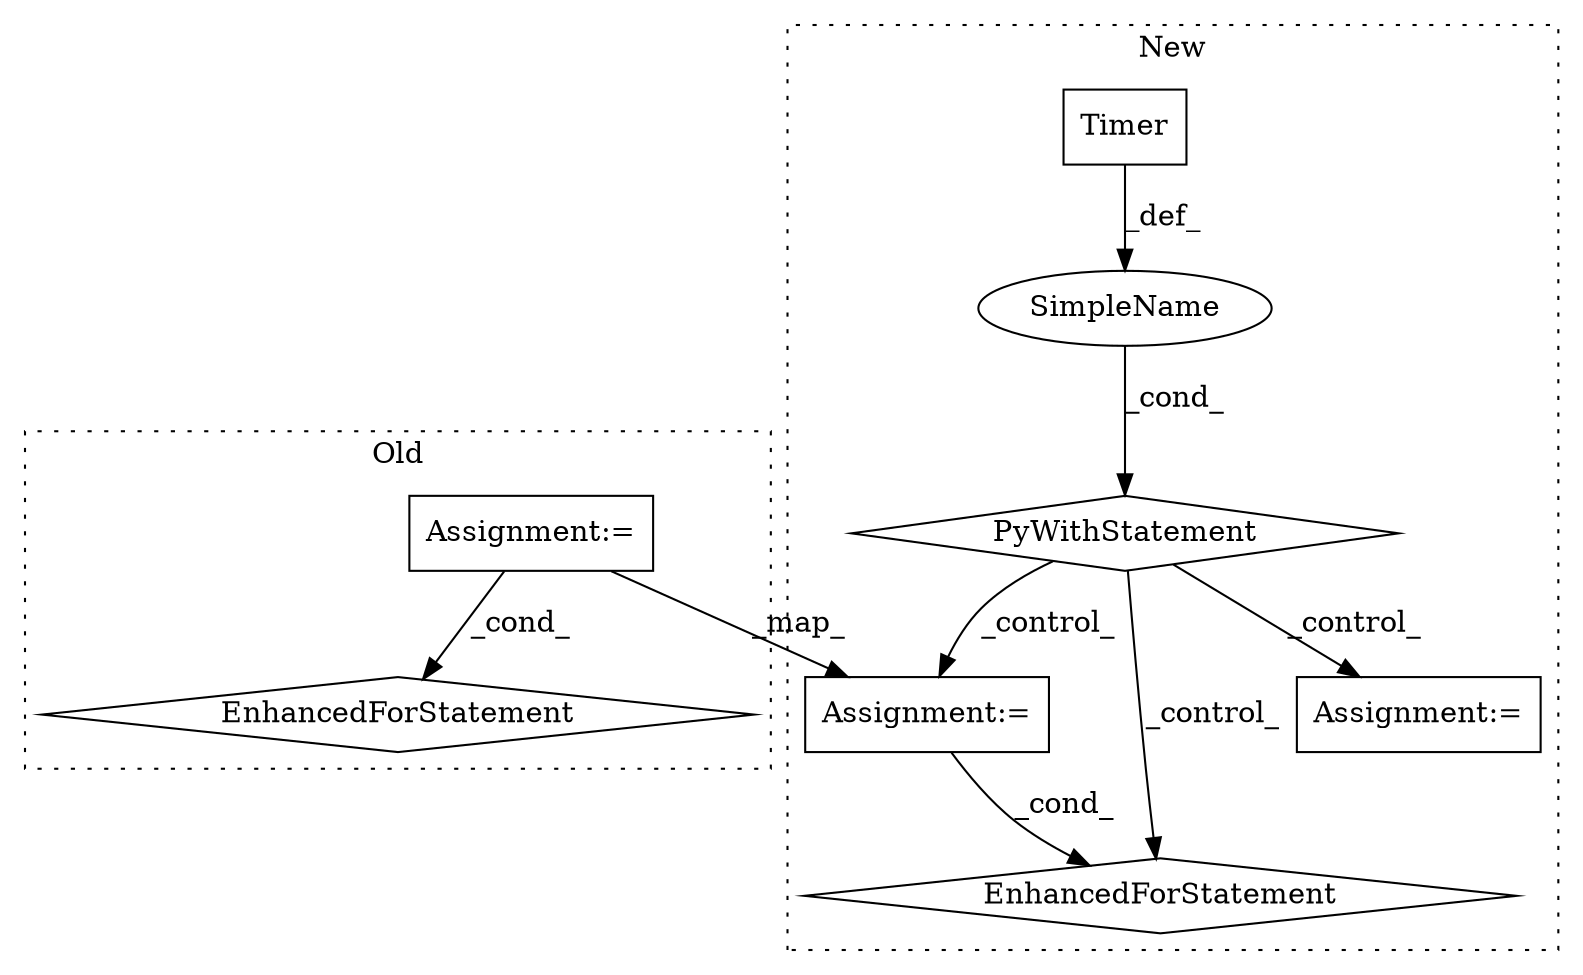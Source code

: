 digraph G {
subgraph cluster0 {
1 [label="EnhancedForStatement" a="70" s="465,535" l="53,2" shape="diamond"];
8 [label="Assignment:=" a="7" s="465,535" l="53,2" shape="box"];
label = "Old";
style="dotted";
}
subgraph cluster1 {
2 [label="Timer" a="32" s="427" l="7" shape="box"];
3 [label="EnhancedForStatement" a="70" s="457,531" l="57,2" shape="diamond"];
4 [label="SimpleName" a="42" s="" l="" shape="ellipse"];
5 [label="PyWithStatement" a="104" s="411,434" l="10,2" shape="diamond"];
6 [label="Assignment:=" a="7" s="448" l="1" shape="box"];
7 [label="Assignment:=" a="7" s="457,531" l="57,2" shape="box"];
label = "New";
style="dotted";
}
2 -> 4 [label="_def_"];
4 -> 5 [label="_cond_"];
5 -> 6 [label="_control_"];
5 -> 3 [label="_control_"];
5 -> 7 [label="_control_"];
7 -> 3 [label="_cond_"];
8 -> 7 [label="_map_"];
8 -> 1 [label="_cond_"];
}